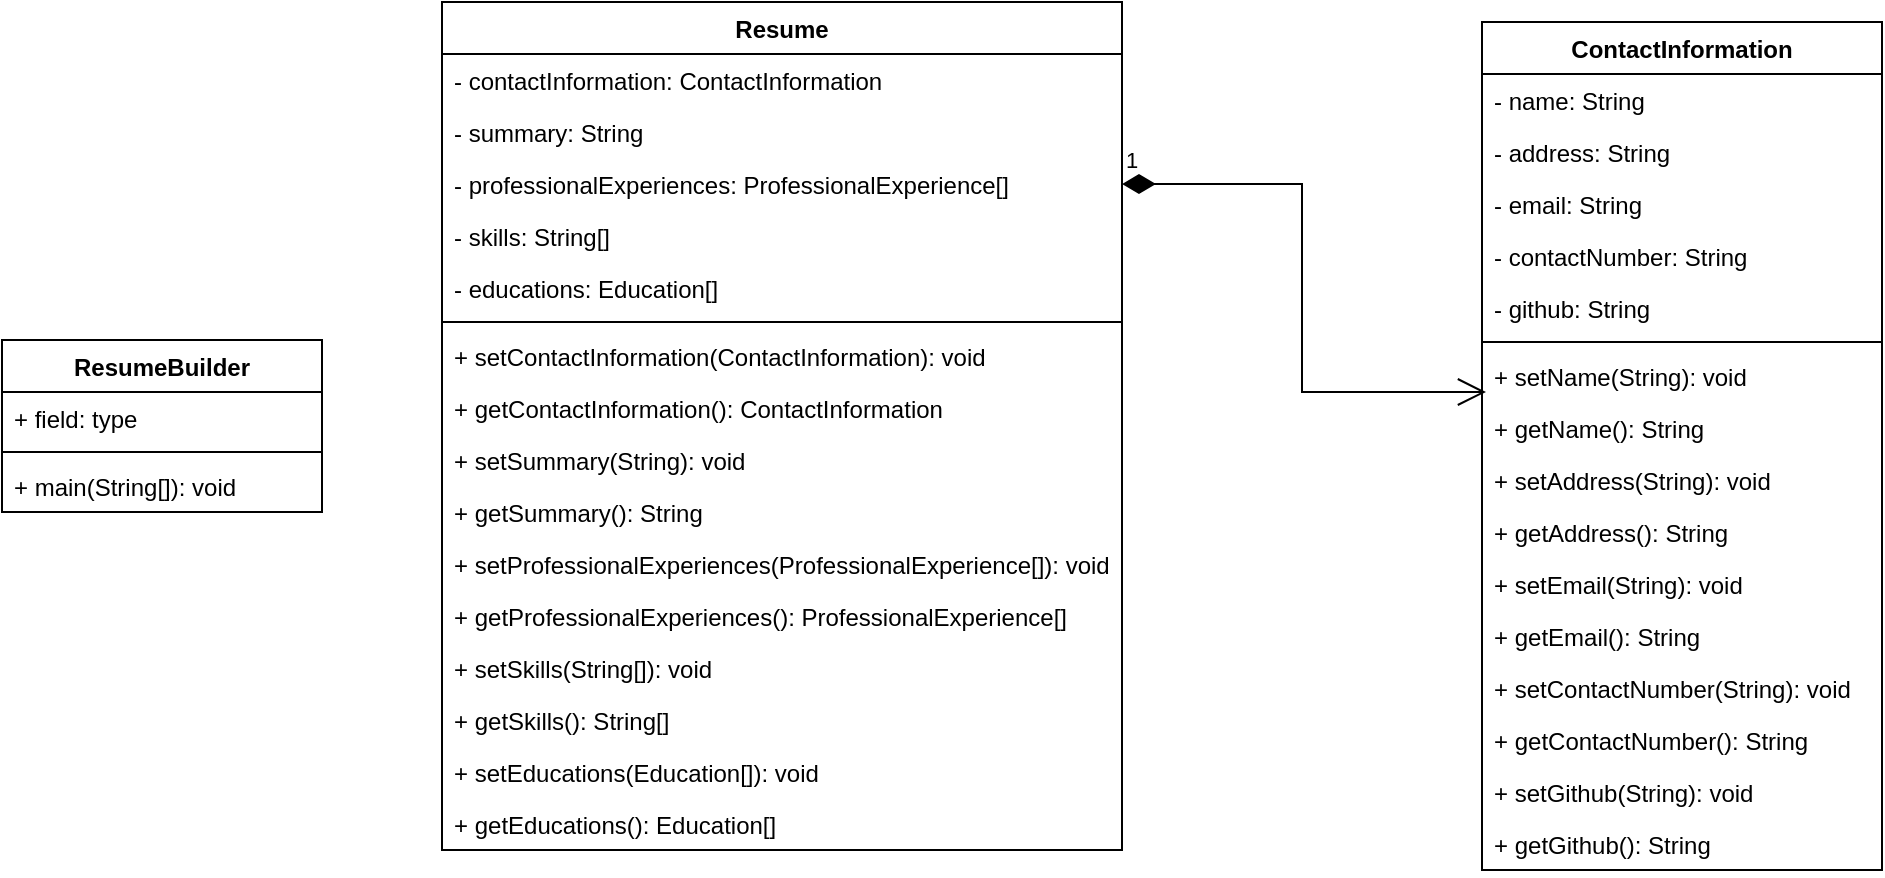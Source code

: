 <mxfile version="26.0.4">
  <diagram name="Page-1" id="x6C_ua5EGrOzVV8rr0Oa">
    <mxGraphModel dx="1947" dy="558" grid="1" gridSize="10" guides="1" tooltips="1" connect="1" arrows="1" fold="1" page="1" pageScale="1" pageWidth="827" pageHeight="1169" math="0" shadow="0">
      <root>
        <mxCell id="0" />
        <mxCell id="1" parent="0" />
        <mxCell id="CNBHW22oDMkFq-sZx2NV-1" value="Resume" style="swimlane;fontStyle=1;align=center;verticalAlign=top;childLayout=stackLayout;horizontal=1;startSize=26;horizontalStack=0;resizeParent=1;resizeParentMax=0;resizeLast=0;collapsible=1;marginBottom=0;whiteSpace=wrap;html=1;" parent="1" vertex="1">
          <mxGeometry x="110" y="60" width="340" height="424" as="geometry">
            <mxRectangle x="110" y="60" width="90" height="30" as="alternateBounds" />
          </mxGeometry>
        </mxCell>
        <mxCell id="CNBHW22oDMkFq-sZx2NV-2" value="- contactInformation: ContactInformation" style="text;strokeColor=none;fillColor=none;align=left;verticalAlign=top;spacingLeft=4;spacingRight=4;overflow=hidden;rotatable=0;points=[[0,0.5],[1,0.5]];portConstraint=eastwest;whiteSpace=wrap;html=1;" parent="CNBHW22oDMkFq-sZx2NV-1" vertex="1">
          <mxGeometry y="26" width="340" height="26" as="geometry" />
        </mxCell>
        <mxCell id="CNBHW22oDMkFq-sZx2NV-6" value="- summary: String" style="text;strokeColor=none;fillColor=none;align=left;verticalAlign=top;spacingLeft=4;spacingRight=4;overflow=hidden;rotatable=0;points=[[0,0.5],[1,0.5]];portConstraint=eastwest;whiteSpace=wrap;html=1;" parent="CNBHW22oDMkFq-sZx2NV-1" vertex="1">
          <mxGeometry y="52" width="340" height="26" as="geometry" />
        </mxCell>
        <mxCell id="CNBHW22oDMkFq-sZx2NV-7" value="- professionalExperiences: ProfessionalExperience[]" style="text;strokeColor=none;fillColor=none;align=left;verticalAlign=top;spacingLeft=4;spacingRight=4;overflow=hidden;rotatable=0;points=[[0,0.5],[1,0.5]];portConstraint=eastwest;whiteSpace=wrap;html=1;" parent="CNBHW22oDMkFq-sZx2NV-1" vertex="1">
          <mxGeometry y="78" width="340" height="26" as="geometry" />
        </mxCell>
        <mxCell id="CNBHW22oDMkFq-sZx2NV-8" value="- skills: String[]" style="text;strokeColor=none;fillColor=none;align=left;verticalAlign=top;spacingLeft=4;spacingRight=4;overflow=hidden;rotatable=0;points=[[0,0.5],[1,0.5]];portConstraint=eastwest;whiteSpace=wrap;html=1;" parent="CNBHW22oDMkFq-sZx2NV-1" vertex="1">
          <mxGeometry y="104" width="340" height="26" as="geometry" />
        </mxCell>
        <mxCell id="CNBHW22oDMkFq-sZx2NV-9" value="- educations: Education[]" style="text;strokeColor=none;fillColor=none;align=left;verticalAlign=top;spacingLeft=4;spacingRight=4;overflow=hidden;rotatable=0;points=[[0,0.5],[1,0.5]];portConstraint=eastwest;whiteSpace=wrap;html=1;" parent="CNBHW22oDMkFq-sZx2NV-1" vertex="1">
          <mxGeometry y="130" width="340" height="26" as="geometry" />
        </mxCell>
        <mxCell id="CNBHW22oDMkFq-sZx2NV-3" value="" style="line;strokeWidth=1;fillColor=none;align=left;verticalAlign=middle;spacingTop=-1;spacingLeft=3;spacingRight=3;rotatable=0;labelPosition=right;points=[];portConstraint=eastwest;strokeColor=inherit;" parent="CNBHW22oDMkFq-sZx2NV-1" vertex="1">
          <mxGeometry y="156" width="340" height="8" as="geometry" />
        </mxCell>
        <mxCell id="CNBHW22oDMkFq-sZx2NV-4" value="+ setContactInformation(ContactInformation): void" style="text;strokeColor=none;fillColor=none;align=left;verticalAlign=top;spacingLeft=4;spacingRight=4;overflow=hidden;rotatable=0;points=[[0,0.5],[1,0.5]];portConstraint=eastwest;whiteSpace=wrap;html=1;" parent="CNBHW22oDMkFq-sZx2NV-1" vertex="1">
          <mxGeometry y="164" width="340" height="26" as="geometry" />
        </mxCell>
        <mxCell id="R7ZD68PFpoVIgTSkSeLT-2" value="+ getContactInformation(): ContactInformation" style="text;strokeColor=none;fillColor=none;align=left;verticalAlign=top;spacingLeft=4;spacingRight=4;overflow=hidden;rotatable=0;points=[[0,0.5],[1,0.5]];portConstraint=eastwest;whiteSpace=wrap;html=1;" parent="CNBHW22oDMkFq-sZx2NV-1" vertex="1">
          <mxGeometry y="190" width="340" height="26" as="geometry" />
        </mxCell>
        <mxCell id="R7ZD68PFpoVIgTSkSeLT-1" value="+ setSummary(String): void" style="text;strokeColor=none;fillColor=none;align=left;verticalAlign=top;spacingLeft=4;spacingRight=4;overflow=hidden;rotatable=0;points=[[0,0.5],[1,0.5]];portConstraint=eastwest;whiteSpace=wrap;html=1;" parent="CNBHW22oDMkFq-sZx2NV-1" vertex="1">
          <mxGeometry y="216" width="340" height="26" as="geometry" />
        </mxCell>
        <mxCell id="R7ZD68PFpoVIgTSkSeLT-3" value="+ getSummary(): String" style="text;strokeColor=none;fillColor=none;align=left;verticalAlign=top;spacingLeft=4;spacingRight=4;overflow=hidden;rotatable=0;points=[[0,0.5],[1,0.5]];portConstraint=eastwest;whiteSpace=wrap;html=1;" parent="CNBHW22oDMkFq-sZx2NV-1" vertex="1">
          <mxGeometry y="242" width="340" height="26" as="geometry" />
        </mxCell>
        <mxCell id="R7ZD68PFpoVIgTSkSeLT-4" value="+ setProfessionalExperiences(ProfessionalExperience[]): void" style="text;strokeColor=none;fillColor=none;align=left;verticalAlign=top;spacingLeft=4;spacingRight=4;overflow=hidden;rotatable=0;points=[[0,0.5],[1,0.5]];portConstraint=eastwest;whiteSpace=wrap;html=1;" parent="CNBHW22oDMkFq-sZx2NV-1" vertex="1">
          <mxGeometry y="268" width="340" height="26" as="geometry" />
        </mxCell>
        <mxCell id="R7ZD68PFpoVIgTSkSeLT-5" value="+ getProfessionalExperiences(): ProfessionalExperience[]" style="text;strokeColor=none;fillColor=none;align=left;verticalAlign=top;spacingLeft=4;spacingRight=4;overflow=hidden;rotatable=0;points=[[0,0.5],[1,0.5]];portConstraint=eastwest;whiteSpace=wrap;html=1;" parent="CNBHW22oDMkFq-sZx2NV-1" vertex="1">
          <mxGeometry y="294" width="340" height="26" as="geometry" />
        </mxCell>
        <mxCell id="R7ZD68PFpoVIgTSkSeLT-9" value="+ setSkills(String[]): void" style="text;strokeColor=none;fillColor=none;align=left;verticalAlign=top;spacingLeft=4;spacingRight=4;overflow=hidden;rotatable=0;points=[[0,0.5],[1,0.5]];portConstraint=eastwest;whiteSpace=wrap;html=1;" parent="CNBHW22oDMkFq-sZx2NV-1" vertex="1">
          <mxGeometry y="320" width="340" height="26" as="geometry" />
        </mxCell>
        <mxCell id="R7ZD68PFpoVIgTSkSeLT-10" value="+ getSkills(): String[]" style="text;strokeColor=none;fillColor=none;align=left;verticalAlign=top;spacingLeft=4;spacingRight=4;overflow=hidden;rotatable=0;points=[[0,0.5],[1,0.5]];portConstraint=eastwest;whiteSpace=wrap;html=1;" parent="CNBHW22oDMkFq-sZx2NV-1" vertex="1">
          <mxGeometry y="346" width="340" height="26" as="geometry" />
        </mxCell>
        <mxCell id="R7ZD68PFpoVIgTSkSeLT-11" value="+ setEducations(Education[]): void" style="text;strokeColor=none;fillColor=none;align=left;verticalAlign=top;spacingLeft=4;spacingRight=4;overflow=hidden;rotatable=0;points=[[0,0.5],[1,0.5]];portConstraint=eastwest;whiteSpace=wrap;html=1;" parent="CNBHW22oDMkFq-sZx2NV-1" vertex="1">
          <mxGeometry y="372" width="340" height="26" as="geometry" />
        </mxCell>
        <mxCell id="R7ZD68PFpoVIgTSkSeLT-12" value="+ getEducations(): Education[]" style="text;strokeColor=none;fillColor=none;align=left;verticalAlign=top;spacingLeft=4;spacingRight=4;overflow=hidden;rotatable=0;points=[[0,0.5],[1,0.5]];portConstraint=eastwest;whiteSpace=wrap;html=1;" parent="CNBHW22oDMkFq-sZx2NV-1" vertex="1">
          <mxGeometry y="398" width="340" height="26" as="geometry" />
        </mxCell>
        <mxCell id="n8xZWcAZ6KsHUtcF-mEJ-10" value="1" style="endArrow=open;html=1;endSize=12;startArrow=diamondThin;startSize=14;startFill=1;edgeStyle=orthogonalEdgeStyle;align=left;verticalAlign=bottom;rounded=0;entryX=0.01;entryY=0.808;entryDx=0;entryDy=0;exitX=1;exitY=0.5;exitDx=0;exitDy=0;entryPerimeter=0;" parent="1" source="CNBHW22oDMkFq-sZx2NV-7" target="R7ZD68PFpoVIgTSkSeLT-20" edge="1">
          <mxGeometry x="-1" y="3" relative="1" as="geometry">
            <mxPoint x="210" y="290" as="sourcePoint" />
            <mxPoint x="630" y="171" as="targetPoint" />
          </mxGeometry>
        </mxCell>
        <mxCell id="R7ZD68PFpoVIgTSkSeLT-13" value="ContactInformation" style="swimlane;fontStyle=1;align=center;verticalAlign=top;childLayout=stackLayout;horizontal=1;startSize=26;horizontalStack=0;resizeParent=1;resizeParentMax=0;resizeLast=0;collapsible=1;marginBottom=0;whiteSpace=wrap;html=1;" parent="1" vertex="1">
          <mxGeometry x="630" y="70" width="200" height="424" as="geometry">
            <mxRectangle x="110" y="60" width="90" height="30" as="alternateBounds" />
          </mxGeometry>
        </mxCell>
        <mxCell id="R7ZD68PFpoVIgTSkSeLT-14" value="- name: String" style="text;strokeColor=none;fillColor=none;align=left;verticalAlign=top;spacingLeft=4;spacingRight=4;overflow=hidden;rotatable=0;points=[[0,0.5],[1,0.5]];portConstraint=eastwest;whiteSpace=wrap;html=1;" parent="R7ZD68PFpoVIgTSkSeLT-13" vertex="1">
          <mxGeometry y="26" width="200" height="26" as="geometry" />
        </mxCell>
        <mxCell id="R7ZD68PFpoVIgTSkSeLT-15" value="- address: String" style="text;strokeColor=none;fillColor=none;align=left;verticalAlign=top;spacingLeft=4;spacingRight=4;overflow=hidden;rotatable=0;points=[[0,0.5],[1,0.5]];portConstraint=eastwest;whiteSpace=wrap;html=1;" parent="R7ZD68PFpoVIgTSkSeLT-13" vertex="1">
          <mxGeometry y="52" width="200" height="26" as="geometry" />
        </mxCell>
        <mxCell id="R7ZD68PFpoVIgTSkSeLT-16" value="- email: String" style="text;strokeColor=none;fillColor=none;align=left;verticalAlign=top;spacingLeft=4;spacingRight=4;overflow=hidden;rotatable=0;points=[[0,0.5],[1,0.5]];portConstraint=eastwest;whiteSpace=wrap;html=1;" parent="R7ZD68PFpoVIgTSkSeLT-13" vertex="1">
          <mxGeometry y="78" width="200" height="26" as="geometry" />
        </mxCell>
        <mxCell id="R7ZD68PFpoVIgTSkSeLT-17" value="- contactNumber: String" style="text;strokeColor=none;fillColor=none;align=left;verticalAlign=top;spacingLeft=4;spacingRight=4;overflow=hidden;rotatable=0;points=[[0,0.5],[1,0.5]];portConstraint=eastwest;whiteSpace=wrap;html=1;" parent="R7ZD68PFpoVIgTSkSeLT-13" vertex="1">
          <mxGeometry y="104" width="200" height="26" as="geometry" />
        </mxCell>
        <mxCell id="R7ZD68PFpoVIgTSkSeLT-18" value="- github: String" style="text;strokeColor=none;fillColor=none;align=left;verticalAlign=top;spacingLeft=4;spacingRight=4;overflow=hidden;rotatable=0;points=[[0,0.5],[1,0.5]];portConstraint=eastwest;whiteSpace=wrap;html=1;" parent="R7ZD68PFpoVIgTSkSeLT-13" vertex="1">
          <mxGeometry y="130" width="200" height="26" as="geometry" />
        </mxCell>
        <mxCell id="R7ZD68PFpoVIgTSkSeLT-19" value="" style="line;strokeWidth=1;fillColor=none;align=left;verticalAlign=middle;spacingTop=-1;spacingLeft=3;spacingRight=3;rotatable=0;labelPosition=right;points=[];portConstraint=eastwest;strokeColor=inherit;" parent="R7ZD68PFpoVIgTSkSeLT-13" vertex="1">
          <mxGeometry y="156" width="200" height="8" as="geometry" />
        </mxCell>
        <mxCell id="R7ZD68PFpoVIgTSkSeLT-20" value="+ setName(String): void" style="text;strokeColor=none;fillColor=none;align=left;verticalAlign=top;spacingLeft=4;spacingRight=4;overflow=hidden;rotatable=0;points=[[0,0.5],[1,0.5]];portConstraint=eastwest;whiteSpace=wrap;html=1;" parent="R7ZD68PFpoVIgTSkSeLT-13" vertex="1">
          <mxGeometry y="164" width="200" height="26" as="geometry" />
        </mxCell>
        <mxCell id="R7ZD68PFpoVIgTSkSeLT-21" value="+ getName(): String" style="text;strokeColor=none;fillColor=none;align=left;verticalAlign=top;spacingLeft=4;spacingRight=4;overflow=hidden;rotatable=0;points=[[0,0.5],[1,0.5]];portConstraint=eastwest;whiteSpace=wrap;html=1;" parent="R7ZD68PFpoVIgTSkSeLT-13" vertex="1">
          <mxGeometry y="190" width="200" height="26" as="geometry" />
        </mxCell>
        <mxCell id="R7ZD68PFpoVIgTSkSeLT-22" value="+ setAddress(String): void" style="text;strokeColor=none;fillColor=none;align=left;verticalAlign=top;spacingLeft=4;spacingRight=4;overflow=hidden;rotatable=0;points=[[0,0.5],[1,0.5]];portConstraint=eastwest;whiteSpace=wrap;html=1;" parent="R7ZD68PFpoVIgTSkSeLT-13" vertex="1">
          <mxGeometry y="216" width="200" height="26" as="geometry" />
        </mxCell>
        <mxCell id="R7ZD68PFpoVIgTSkSeLT-23" value="+ getAddress(): String" style="text;strokeColor=none;fillColor=none;align=left;verticalAlign=top;spacingLeft=4;spacingRight=4;overflow=hidden;rotatable=0;points=[[0,0.5],[1,0.5]];portConstraint=eastwest;whiteSpace=wrap;html=1;" parent="R7ZD68PFpoVIgTSkSeLT-13" vertex="1">
          <mxGeometry y="242" width="200" height="26" as="geometry" />
        </mxCell>
        <mxCell id="R7ZD68PFpoVIgTSkSeLT-24" value="+ setEmail(String): void" style="text;strokeColor=none;fillColor=none;align=left;verticalAlign=top;spacingLeft=4;spacingRight=4;overflow=hidden;rotatable=0;points=[[0,0.5],[1,0.5]];portConstraint=eastwest;whiteSpace=wrap;html=1;" parent="R7ZD68PFpoVIgTSkSeLT-13" vertex="1">
          <mxGeometry y="268" width="200" height="26" as="geometry" />
        </mxCell>
        <mxCell id="R7ZD68PFpoVIgTSkSeLT-25" value="+ getEmail(): String" style="text;strokeColor=none;fillColor=none;align=left;verticalAlign=top;spacingLeft=4;spacingRight=4;overflow=hidden;rotatable=0;points=[[0,0.5],[1,0.5]];portConstraint=eastwest;whiteSpace=wrap;html=1;" parent="R7ZD68PFpoVIgTSkSeLT-13" vertex="1">
          <mxGeometry y="294" width="200" height="26" as="geometry" />
        </mxCell>
        <mxCell id="R7ZD68PFpoVIgTSkSeLT-26" value="+ setContactNumber(String): void" style="text;strokeColor=none;fillColor=none;align=left;verticalAlign=top;spacingLeft=4;spacingRight=4;overflow=hidden;rotatable=0;points=[[0,0.5],[1,0.5]];portConstraint=eastwest;whiteSpace=wrap;html=1;" parent="R7ZD68PFpoVIgTSkSeLT-13" vertex="1">
          <mxGeometry y="320" width="200" height="26" as="geometry" />
        </mxCell>
        <mxCell id="R7ZD68PFpoVIgTSkSeLT-27" value="+ getContactNumber(): String" style="text;strokeColor=none;fillColor=none;align=left;verticalAlign=top;spacingLeft=4;spacingRight=4;overflow=hidden;rotatable=0;points=[[0,0.5],[1,0.5]];portConstraint=eastwest;whiteSpace=wrap;html=1;" parent="R7ZD68PFpoVIgTSkSeLT-13" vertex="1">
          <mxGeometry y="346" width="200" height="26" as="geometry" />
        </mxCell>
        <mxCell id="R7ZD68PFpoVIgTSkSeLT-28" value="+ setGithub(String): void" style="text;strokeColor=none;fillColor=none;align=left;verticalAlign=top;spacingLeft=4;spacingRight=4;overflow=hidden;rotatable=0;points=[[0,0.5],[1,0.5]];portConstraint=eastwest;whiteSpace=wrap;html=1;" parent="R7ZD68PFpoVIgTSkSeLT-13" vertex="1">
          <mxGeometry y="372" width="200" height="26" as="geometry" />
        </mxCell>
        <mxCell id="R7ZD68PFpoVIgTSkSeLT-29" value="+ getGithub(): String" style="text;strokeColor=none;fillColor=none;align=left;verticalAlign=top;spacingLeft=4;spacingRight=4;overflow=hidden;rotatable=0;points=[[0,0.5],[1,0.5]];portConstraint=eastwest;whiteSpace=wrap;html=1;" parent="R7ZD68PFpoVIgTSkSeLT-13" vertex="1">
          <mxGeometry y="398" width="200" height="26" as="geometry" />
        </mxCell>
        <mxCell id="0ToqF1JKKNOg5HfqyeQ9-1" value="ResumeBuilder" style="swimlane;fontStyle=1;align=center;verticalAlign=top;childLayout=stackLayout;horizontal=1;startSize=26;horizontalStack=0;resizeParent=1;resizeParentMax=0;resizeLast=0;collapsible=1;marginBottom=0;whiteSpace=wrap;html=1;" vertex="1" parent="1">
          <mxGeometry x="-110" y="229" width="160" height="86" as="geometry" />
        </mxCell>
        <mxCell id="0ToqF1JKKNOg5HfqyeQ9-2" value="+ field: type" style="text;strokeColor=none;fillColor=none;align=left;verticalAlign=top;spacingLeft=4;spacingRight=4;overflow=hidden;rotatable=0;points=[[0,0.5],[1,0.5]];portConstraint=eastwest;whiteSpace=wrap;html=1;" vertex="1" parent="0ToqF1JKKNOg5HfqyeQ9-1">
          <mxGeometry y="26" width="160" height="26" as="geometry" />
        </mxCell>
        <mxCell id="0ToqF1JKKNOg5HfqyeQ9-3" value="" style="line;strokeWidth=1;fillColor=none;align=left;verticalAlign=middle;spacingTop=-1;spacingLeft=3;spacingRight=3;rotatable=0;labelPosition=right;points=[];portConstraint=eastwest;strokeColor=inherit;" vertex="1" parent="0ToqF1JKKNOg5HfqyeQ9-1">
          <mxGeometry y="52" width="160" height="8" as="geometry" />
        </mxCell>
        <mxCell id="0ToqF1JKKNOg5HfqyeQ9-4" value="+ main(String[]): void" style="text;strokeColor=none;fillColor=none;align=left;verticalAlign=top;spacingLeft=4;spacingRight=4;overflow=hidden;rotatable=0;points=[[0,0.5],[1,0.5]];portConstraint=eastwest;whiteSpace=wrap;html=1;" vertex="1" parent="0ToqF1JKKNOg5HfqyeQ9-1">
          <mxGeometry y="60" width="160" height="26" as="geometry" />
        </mxCell>
      </root>
    </mxGraphModel>
  </diagram>
</mxfile>
